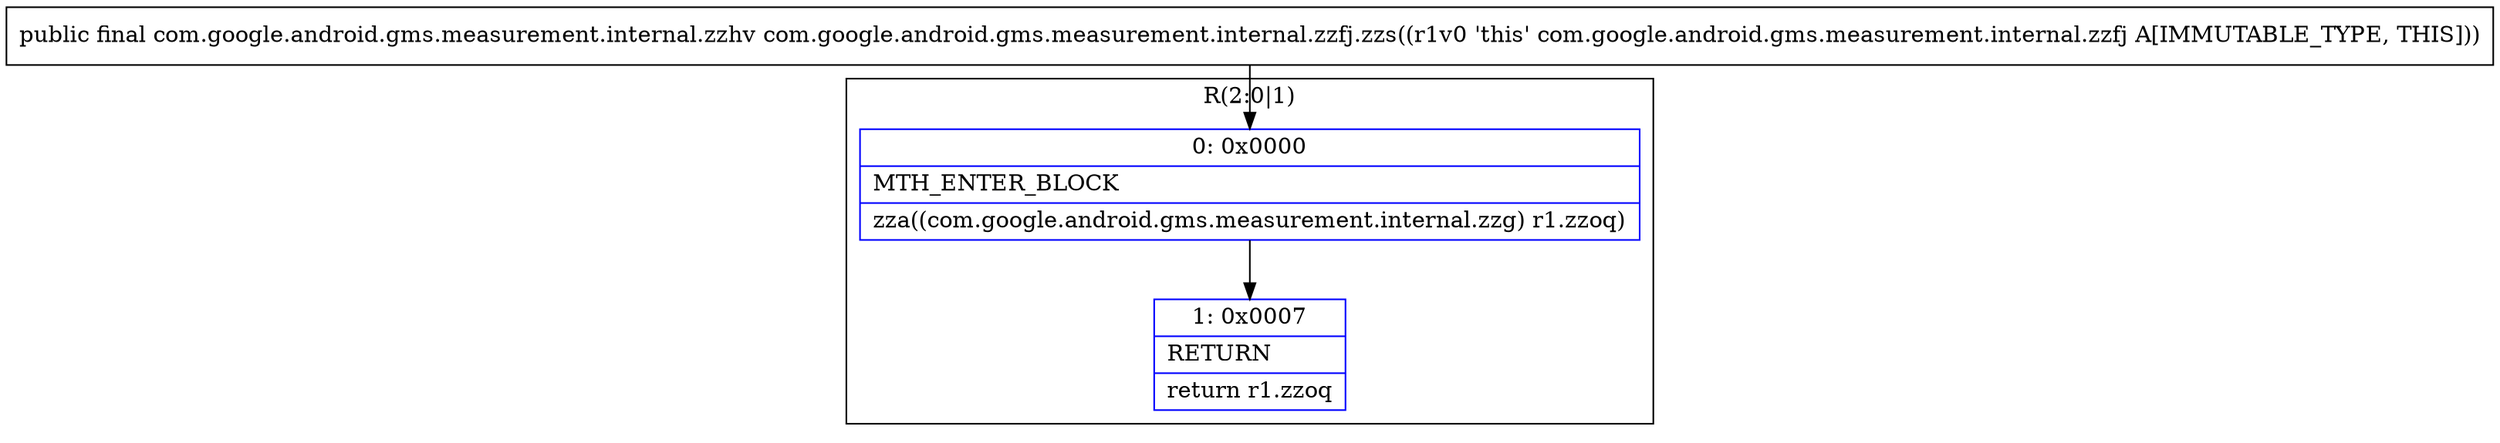digraph "CFG forcom.google.android.gms.measurement.internal.zzfj.zzs()Lcom\/google\/android\/gms\/measurement\/internal\/zzhv;" {
subgraph cluster_Region_1077975539 {
label = "R(2:0|1)";
node [shape=record,color=blue];
Node_0 [shape=record,label="{0\:\ 0x0000|MTH_ENTER_BLOCK\l|zza((com.google.android.gms.measurement.internal.zzg) r1.zzoq)\l}"];
Node_1 [shape=record,label="{1\:\ 0x0007|RETURN\l|return r1.zzoq\l}"];
}
MethodNode[shape=record,label="{public final com.google.android.gms.measurement.internal.zzhv com.google.android.gms.measurement.internal.zzfj.zzs((r1v0 'this' com.google.android.gms.measurement.internal.zzfj A[IMMUTABLE_TYPE, THIS])) }"];
MethodNode -> Node_0;
Node_0 -> Node_1;
}

